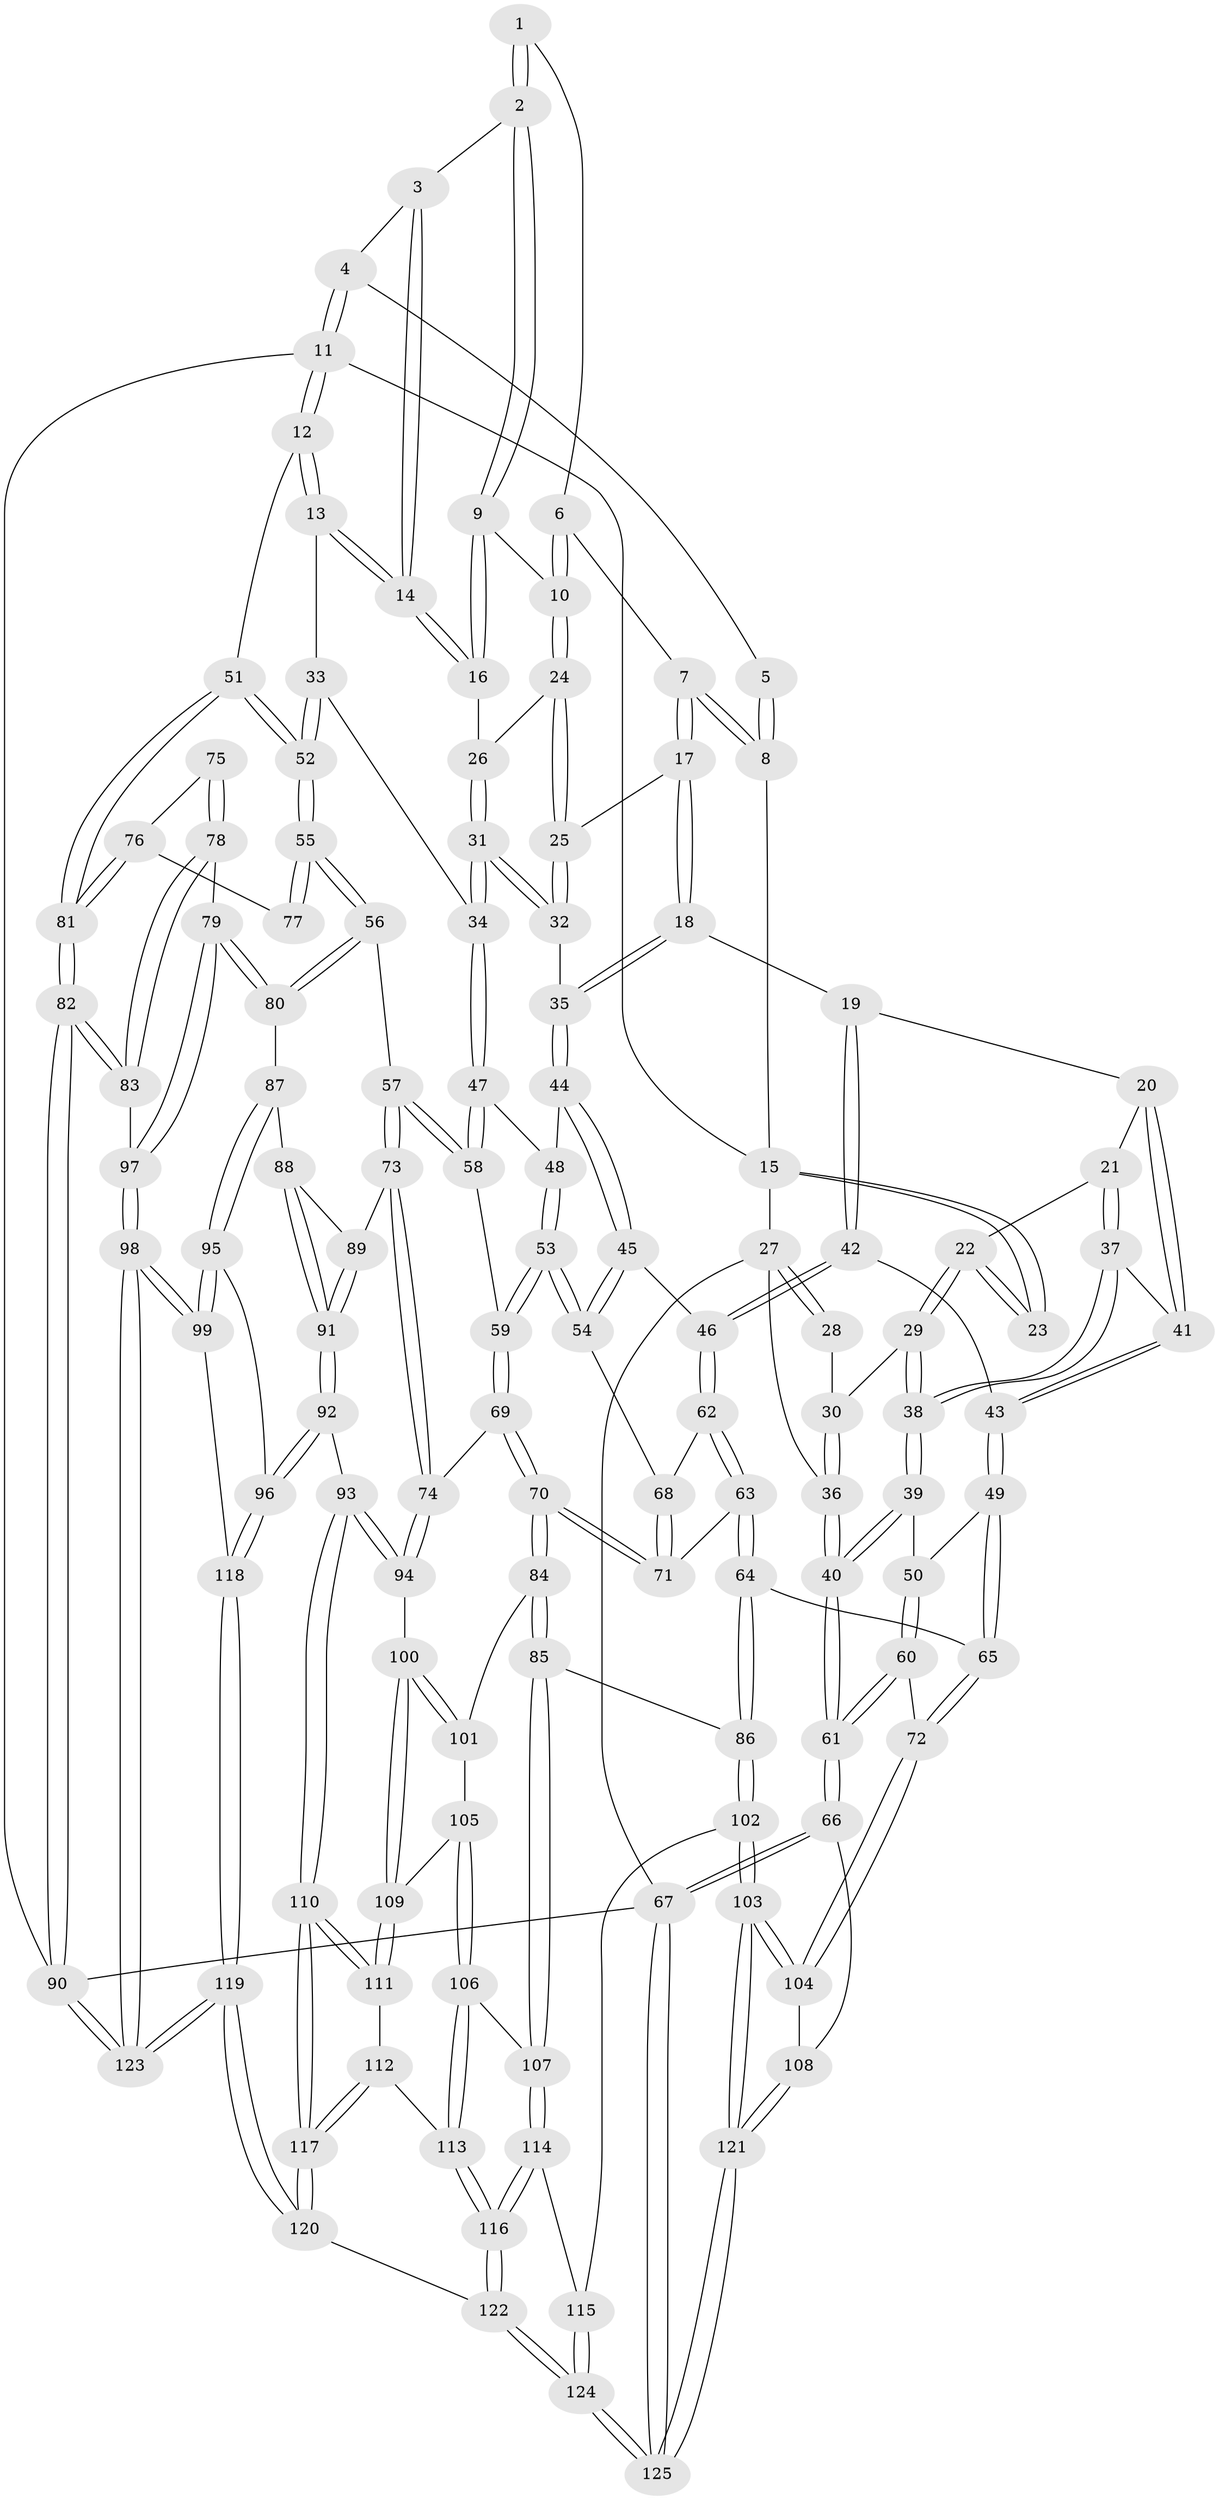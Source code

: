 // coarse degree distribution, {3: 0.46, 4: 0.38, 5: 0.1, 2: 0.06}
// Generated by graph-tools (version 1.1) at 2025/54/03/04/25 22:54:41]
// undirected, 125 vertices, 309 edges
graph export_dot {
  node [color=gray90,style=filled];
  1 [pos="+0.6914342372289574+0.10725513714934495"];
  2 [pos="+0.7529676404446894+0.11672667941848386"];
  3 [pos="+0.8626422253944406+0"];
  4 [pos="+0.989251202099592+0"];
  5 [pos="+0.49029887681610473+0"];
  6 [pos="+0.53658764178456+0.0927421872906534"];
  7 [pos="+0.40018414635465077+0.04141552499866866"];
  8 [pos="+0.3498906305541552+0"];
  9 [pos="+0.7285522439886842+0.18167458045522739"];
  10 [pos="+0.6810653460094044+0.20825104543427286"];
  11 [pos="+1+0"];
  12 [pos="+1+0.3822113361945707"];
  13 [pos="+0.9831644492161287+0.36848462948478433"];
  14 [pos="+0.8721111205055985+0.30105586948460966"];
  15 [pos="+0.3172894851333425+0"];
  16 [pos="+0.8068104829263408+0.2930210701344477"];
  17 [pos="+0.4857471231130786+0.27489315281221105"];
  18 [pos="+0.42386310782074654+0.3693820362055358"];
  19 [pos="+0.4016869065718377+0.38425467033258365"];
  20 [pos="+0.34815754342596594+0.38743902134018005"];
  21 [pos="+0.28381104384351+0.35216255448296746"];
  22 [pos="+0.210560537038708+0.20916739254737018"];
  23 [pos="+0.2065850320240595+0.12129167575149598"];
  24 [pos="+0.6418911514194288+0.2541519006921719"];
  25 [pos="+0.5779864436316513+0.29888246984752503"];
  26 [pos="+0.7587556404513285+0.3349160577814045"];
  27 [pos="+0+0.1471301777436835"];
  28 [pos="+0.10945636685355783+0.15456322128383077"];
  29 [pos="+0.09911988371666496+0.39092982584261077"];
  30 [pos="+0.012301512942531076+0.3406074120917199"];
  31 [pos="+0.6975849886102115+0.4392526836696271"];
  32 [pos="+0.6082455679037959+0.34767704800669275"];
  33 [pos="+0.83010845653919+0.46417485741186515"];
  34 [pos="+0.6989998504925387+0.4453008510274026"];
  35 [pos="+0.5292698697522086+0.4679195371090044"];
  36 [pos="+0+0.33747792617409494"];
  37 [pos="+0.15201014539787813+0.44253857496840243"];
  38 [pos="+0.12602034437801085+0.45247683413661055"];
  39 [pos="+0.12290653371212085+0.4676320429160181"];
  40 [pos="+0+0.5352000142085735"];
  41 [pos="+0.2991465005394781+0.4688194315314473"];
  42 [pos="+0.418177116168661+0.545442073258853"];
  43 [pos="+0.28877323688736517+0.5458108874532117"];
  44 [pos="+0.5414921982787773+0.49280639446402"];
  45 [pos="+0.4992583369224535+0.5775834230219236"];
  46 [pos="+0.43306104402239337+0.5621649564319139"];
  47 [pos="+0.6924673842697735+0.4585293661740228"];
  48 [pos="+0.6485359748074807+0.4791433824289786"];
  49 [pos="+0.22067295297000844+0.6111983500361083"];
  50 [pos="+0.12564049028254243+0.4772253152888979"];
  51 [pos="+1+0.47386531256984754"];
  52 [pos="+0.8512965569740956+0.6318906232688618"];
  53 [pos="+0.5698098222324153+0.6381682849540903"];
  54 [pos="+0.5128154442417181+0.5963775336882724"];
  55 [pos="+0.8403956938301086+0.645983714315026"];
  56 [pos="+0.8158838103454222+0.664119696633046"];
  57 [pos="+0.7990202699734809+0.6600060923209343"];
  58 [pos="+0.7190985888119311+0.604037949575483"];
  59 [pos="+0.5804368608865579+0.6515817788594677"];
  60 [pos="+0+0.6915665774796904"];
  61 [pos="+0+0.6763756711414934"];
  62 [pos="+0.3691517670091698+0.6593340940043494"];
  63 [pos="+0.3441662302404138+0.6936129290042603"];
  64 [pos="+0.28352141312548684+0.7094026744285014"];
  65 [pos="+0.21927101565121143+0.67805272539231"];
  66 [pos="+0+0.9276587968058315"];
  67 [pos="+0+1"];
  68 [pos="+0.4718664081916458+0.6512511680761539"];
  69 [pos="+0.5800888748766453+0.709303694885451"];
  70 [pos="+0.46657347629828305+0.7555989156709151"];
  71 [pos="+0.42907030835941923+0.7209341522999302"];
  72 [pos="+0.11067887709567366+0.7415988856870186"];
  73 [pos="+0.6678461518203301+0.7476063842234296"];
  74 [pos="+0.5944949048821936+0.7294784566549029"];
  75 [pos="+0.9526967156112558+0.7315299805846488"];
  76 [pos="+1+0.7078916177877075"];
  77 [pos="+0.8666299806407263+0.6606071540201474"];
  78 [pos="+0.9473597744168449+0.743949837070133"];
  79 [pos="+0.86274759553493+0.771202342285766"];
  80 [pos="+0.8215098196229327+0.7033724412107136"];
  81 [pos="+1+0.6818759487347968"];
  82 [pos="+1+0.845450441821114"];
  83 [pos="+0.9967461301908832+0.8564491679700452"];
  84 [pos="+0.4646733206779814+0.7695344568213849"];
  85 [pos="+0.40394711315177234+0.8565599221583597"];
  86 [pos="+0.32245804412449275+0.8234976451640498"];
  87 [pos="+0.7713097050388643+0.7751660780878346"];
  88 [pos="+0.7497349515404611+0.7743020330205548"];
  89 [pos="+0.6696430187819638+0.7508091980080646"];
  90 [pos="+1+1"];
  91 [pos="+0.6855501344959047+0.7875443189759489"];
  92 [pos="+0.7081681308520861+0.8723090418657237"];
  93 [pos="+0.6913060333892481+0.8746011893794161"];
  94 [pos="+0.5880558838204678+0.7965998581206775"];
  95 [pos="+0.7697493392551756+0.7794867214857177"];
  96 [pos="+0.7176788053272132+0.8756618510802348"];
  97 [pos="+0.8980971708014889+0.8759847601835231"];
  98 [pos="+0.8870413999603179+0.8888854000895946"];
  99 [pos="+0.8415466288003466+0.8857467627790985"];
  100 [pos="+0.5575923134008983+0.8426087054253939"];
  101 [pos="+0.5038611063591615+0.8146614885824209"];
  102 [pos="+0.2645694746602336+0.90653658380448"];
  103 [pos="+0.24993727114692363+0.9171690589608917"];
  104 [pos="+0.11202584591997537+0.7613820200075827"];
  105 [pos="+0.47724312646631034+0.8656479314665398"];
  106 [pos="+0.4388571147851184+0.8807082273120704"];
  107 [pos="+0.41273627505073673+0.8726019378014018"];
  108 [pos="+0.08283524865778484+0.8761057082212871"];
  109 [pos="+0.5561988203047574+0.8652990896785576"];
  110 [pos="+0.6088370752468469+0.9195527302745967"];
  111 [pos="+0.5612027071482805+0.8819641002937965"];
  112 [pos="+0.5182203740652946+0.9165401793957001"];
  113 [pos="+0.48924963301350816+0.9285688169210821"];
  114 [pos="+0.4044119716840683+0.8987398325467447"];
  115 [pos="+0.37042070347840145+0.9476783898377974"];
  116 [pos="+0.4779577929699334+1"];
  117 [pos="+0.5969163209342375+1"];
  118 [pos="+0.7296530841172165+0.8864244610785222"];
  119 [pos="+0.7240563691092152+1"];
  120 [pos="+0.5948300698769264+1"];
  121 [pos="+0.14196879173143093+1"];
  122 [pos="+0.49271950552393745+1"];
  123 [pos="+0.8626915834013369+1"];
  124 [pos="+0.3677314373866108+1"];
  125 [pos="+0.12232083355271425+1"];
  1 -- 2;
  1 -- 2;
  1 -- 6;
  2 -- 3;
  2 -- 9;
  2 -- 9;
  3 -- 4;
  3 -- 14;
  3 -- 14;
  4 -- 5;
  4 -- 11;
  4 -- 11;
  5 -- 8;
  5 -- 8;
  6 -- 7;
  6 -- 10;
  6 -- 10;
  7 -- 8;
  7 -- 8;
  7 -- 17;
  7 -- 17;
  8 -- 15;
  9 -- 10;
  9 -- 16;
  9 -- 16;
  10 -- 24;
  10 -- 24;
  11 -- 12;
  11 -- 12;
  11 -- 15;
  11 -- 90;
  12 -- 13;
  12 -- 13;
  12 -- 51;
  13 -- 14;
  13 -- 14;
  13 -- 33;
  14 -- 16;
  14 -- 16;
  15 -- 23;
  15 -- 23;
  15 -- 27;
  16 -- 26;
  17 -- 18;
  17 -- 18;
  17 -- 25;
  18 -- 19;
  18 -- 35;
  18 -- 35;
  19 -- 20;
  19 -- 42;
  19 -- 42;
  20 -- 21;
  20 -- 41;
  20 -- 41;
  21 -- 22;
  21 -- 37;
  21 -- 37;
  22 -- 23;
  22 -- 23;
  22 -- 29;
  22 -- 29;
  24 -- 25;
  24 -- 25;
  24 -- 26;
  25 -- 32;
  25 -- 32;
  26 -- 31;
  26 -- 31;
  27 -- 28;
  27 -- 28;
  27 -- 36;
  27 -- 67;
  28 -- 30;
  29 -- 30;
  29 -- 38;
  29 -- 38;
  30 -- 36;
  30 -- 36;
  31 -- 32;
  31 -- 32;
  31 -- 34;
  31 -- 34;
  32 -- 35;
  33 -- 34;
  33 -- 52;
  33 -- 52;
  34 -- 47;
  34 -- 47;
  35 -- 44;
  35 -- 44;
  36 -- 40;
  36 -- 40;
  37 -- 38;
  37 -- 38;
  37 -- 41;
  38 -- 39;
  38 -- 39;
  39 -- 40;
  39 -- 40;
  39 -- 50;
  40 -- 61;
  40 -- 61;
  41 -- 43;
  41 -- 43;
  42 -- 43;
  42 -- 46;
  42 -- 46;
  43 -- 49;
  43 -- 49;
  44 -- 45;
  44 -- 45;
  44 -- 48;
  45 -- 46;
  45 -- 54;
  45 -- 54;
  46 -- 62;
  46 -- 62;
  47 -- 48;
  47 -- 58;
  47 -- 58;
  48 -- 53;
  48 -- 53;
  49 -- 50;
  49 -- 65;
  49 -- 65;
  50 -- 60;
  50 -- 60;
  51 -- 52;
  51 -- 52;
  51 -- 81;
  51 -- 81;
  52 -- 55;
  52 -- 55;
  53 -- 54;
  53 -- 54;
  53 -- 59;
  53 -- 59;
  54 -- 68;
  55 -- 56;
  55 -- 56;
  55 -- 77;
  55 -- 77;
  56 -- 57;
  56 -- 80;
  56 -- 80;
  57 -- 58;
  57 -- 58;
  57 -- 73;
  57 -- 73;
  58 -- 59;
  59 -- 69;
  59 -- 69;
  60 -- 61;
  60 -- 61;
  60 -- 72;
  61 -- 66;
  61 -- 66;
  62 -- 63;
  62 -- 63;
  62 -- 68;
  63 -- 64;
  63 -- 64;
  63 -- 71;
  64 -- 65;
  64 -- 86;
  64 -- 86;
  65 -- 72;
  65 -- 72;
  66 -- 67;
  66 -- 67;
  66 -- 108;
  67 -- 125;
  67 -- 125;
  67 -- 90;
  68 -- 71;
  68 -- 71;
  69 -- 70;
  69 -- 70;
  69 -- 74;
  70 -- 71;
  70 -- 71;
  70 -- 84;
  70 -- 84;
  72 -- 104;
  72 -- 104;
  73 -- 74;
  73 -- 74;
  73 -- 89;
  74 -- 94;
  74 -- 94;
  75 -- 76;
  75 -- 78;
  75 -- 78;
  76 -- 77;
  76 -- 81;
  76 -- 81;
  78 -- 79;
  78 -- 83;
  78 -- 83;
  79 -- 80;
  79 -- 80;
  79 -- 97;
  79 -- 97;
  80 -- 87;
  81 -- 82;
  81 -- 82;
  82 -- 83;
  82 -- 83;
  82 -- 90;
  82 -- 90;
  83 -- 97;
  84 -- 85;
  84 -- 85;
  84 -- 101;
  85 -- 86;
  85 -- 107;
  85 -- 107;
  86 -- 102;
  86 -- 102;
  87 -- 88;
  87 -- 95;
  87 -- 95;
  88 -- 89;
  88 -- 91;
  88 -- 91;
  89 -- 91;
  89 -- 91;
  90 -- 123;
  90 -- 123;
  91 -- 92;
  91 -- 92;
  92 -- 93;
  92 -- 96;
  92 -- 96;
  93 -- 94;
  93 -- 94;
  93 -- 110;
  93 -- 110;
  94 -- 100;
  95 -- 96;
  95 -- 99;
  95 -- 99;
  96 -- 118;
  96 -- 118;
  97 -- 98;
  97 -- 98;
  98 -- 99;
  98 -- 99;
  98 -- 123;
  98 -- 123;
  99 -- 118;
  100 -- 101;
  100 -- 101;
  100 -- 109;
  100 -- 109;
  101 -- 105;
  102 -- 103;
  102 -- 103;
  102 -- 115;
  103 -- 104;
  103 -- 104;
  103 -- 121;
  103 -- 121;
  104 -- 108;
  105 -- 106;
  105 -- 106;
  105 -- 109;
  106 -- 107;
  106 -- 113;
  106 -- 113;
  107 -- 114;
  107 -- 114;
  108 -- 121;
  108 -- 121;
  109 -- 111;
  109 -- 111;
  110 -- 111;
  110 -- 111;
  110 -- 117;
  110 -- 117;
  111 -- 112;
  112 -- 113;
  112 -- 117;
  112 -- 117;
  113 -- 116;
  113 -- 116;
  114 -- 115;
  114 -- 116;
  114 -- 116;
  115 -- 124;
  115 -- 124;
  116 -- 122;
  116 -- 122;
  117 -- 120;
  117 -- 120;
  118 -- 119;
  118 -- 119;
  119 -- 120;
  119 -- 120;
  119 -- 123;
  119 -- 123;
  120 -- 122;
  121 -- 125;
  121 -- 125;
  122 -- 124;
  122 -- 124;
  124 -- 125;
  124 -- 125;
}
